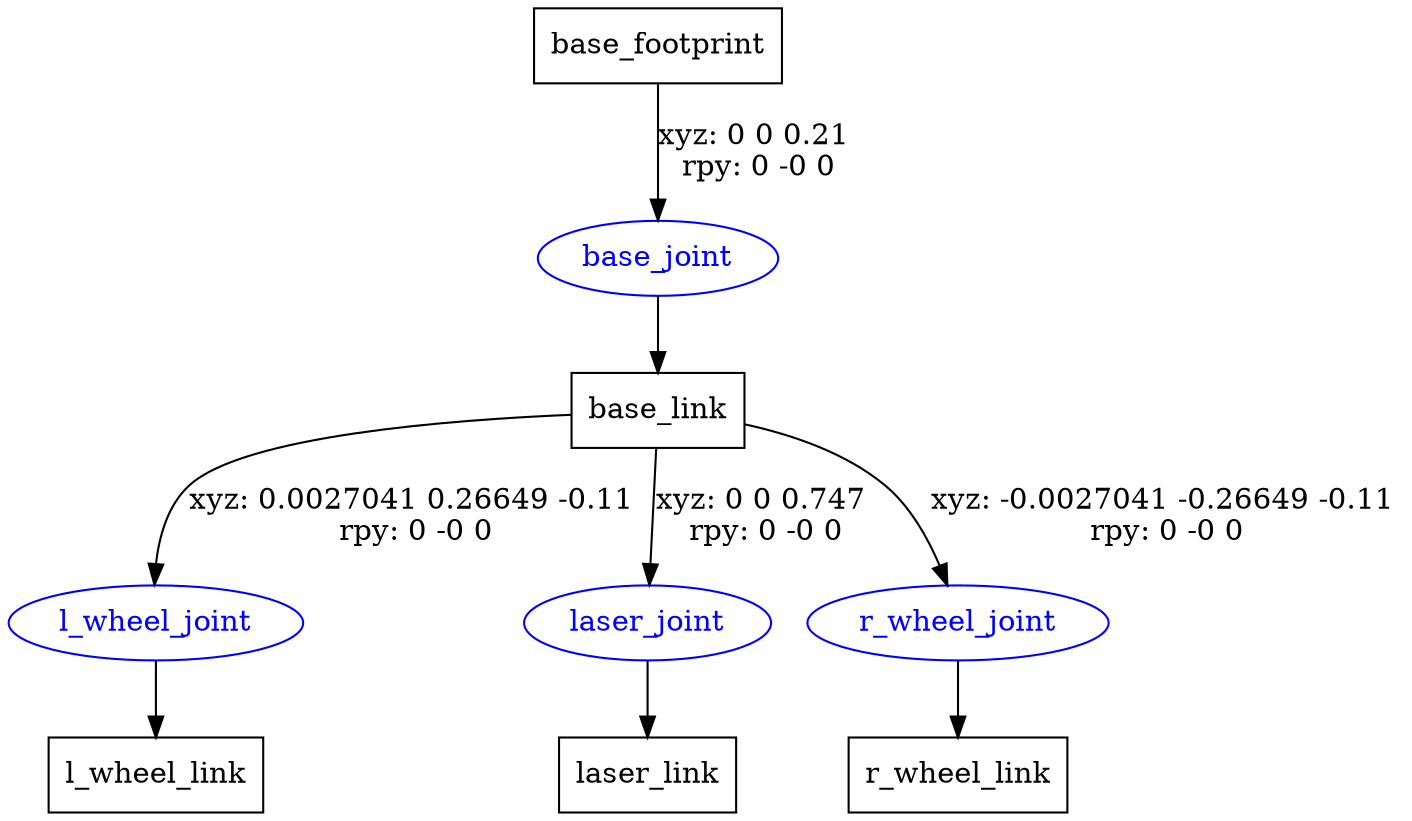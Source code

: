 digraph G {
node [shape=box];
"base_footprint" [label="base_footprint"];
"base_link" [label="base_link"];
"l_wheel_link" [label="l_wheel_link"];
"laser_link" [label="laser_link"];
"r_wheel_link" [label="r_wheel_link"];
node [shape=ellipse, color=blue, fontcolor=blue];
"base_footprint" -> "base_joint" [label="xyz: 0 0 0.21 \nrpy: 0 -0 0"]
"base_joint" -> "base_link"
"base_link" -> "l_wheel_joint" [label="xyz: 0.0027041 0.26649 -0.11 \nrpy: 0 -0 0"]
"l_wheel_joint" -> "l_wheel_link"
"base_link" -> "laser_joint" [label="xyz: 0 0 0.747 \nrpy: 0 -0 0"]
"laser_joint" -> "laser_link"
"base_link" -> "r_wheel_joint" [label="xyz: -0.0027041 -0.26649 -0.11 \nrpy: 0 -0 0"]
"r_wheel_joint" -> "r_wheel_link"
}

